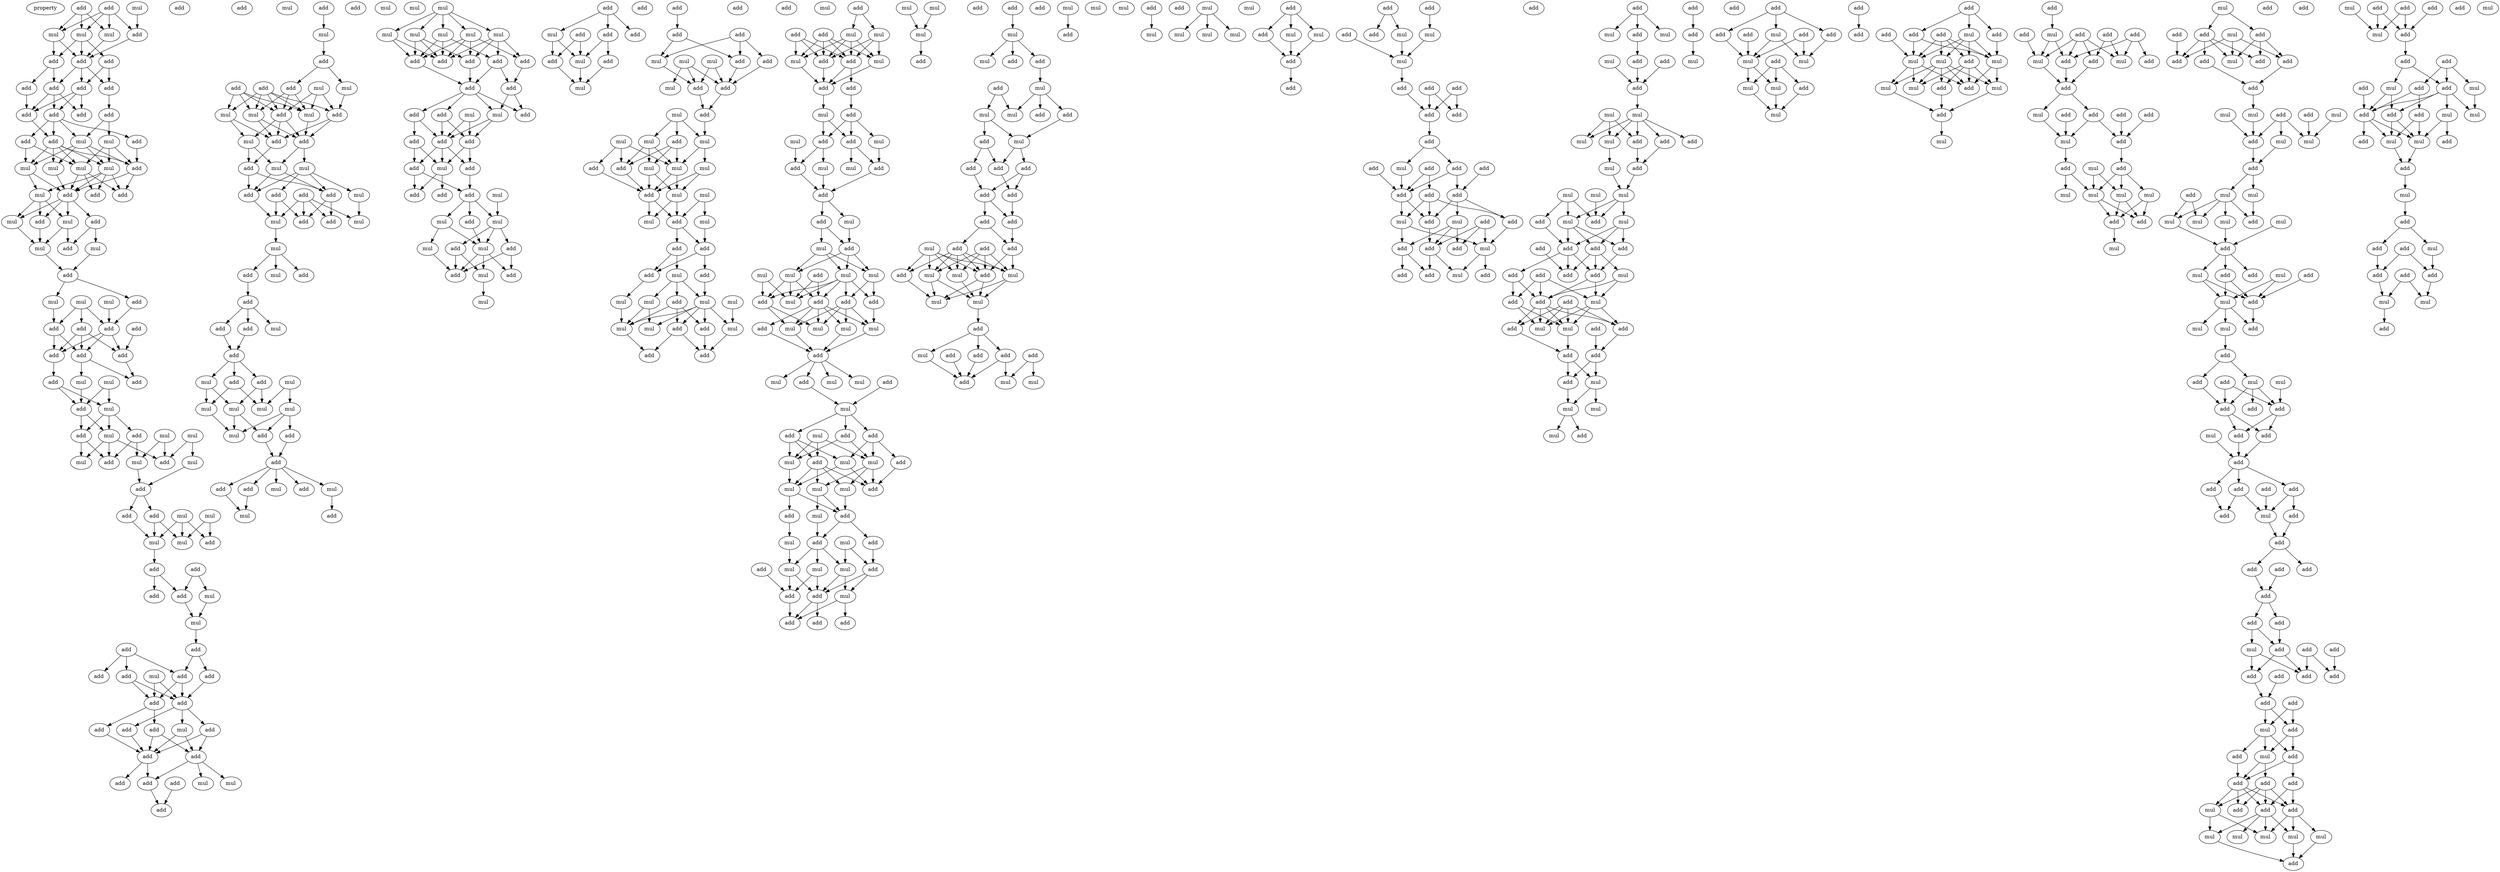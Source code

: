 digraph {
    node [fontcolor=black]
    property [mul=2,lf=1.2]
    0 [ label = add ];
    1 [ label = mul ];
    2 [ label = add ];
    3 [ label = mul ];
    4 [ label = add ];
    5 [ label = mul ];
    6 [ label = mul ];
    7 [ label = add ];
    8 [ label = add ];
    9 [ label = add ];
    10 [ label = add ];
    11 [ label = add ];
    12 [ label = add ];
    13 [ label = add ];
    14 [ label = add ];
    15 [ label = add ];
    16 [ label = add ];
    17 [ label = add ];
    18 [ label = add ];
    19 [ label = add ];
    20 [ label = add ];
    21 [ label = mul ];
    22 [ label = mul ];
    23 [ label = mul ];
    24 [ label = add ];
    25 [ label = mul ];
    26 [ label = mul ];
    27 [ label = mul ];
    28 [ label = mul ];
    29 [ label = add ];
    30 [ label = add ];
    31 [ label = add ];
    32 [ label = add ];
    33 [ label = mul ];
    34 [ label = add ];
    35 [ label = mul ];
    36 [ label = mul ];
    37 [ label = add ];
    38 [ label = mul ];
    39 [ label = add ];
    40 [ label = mul ];
    41 [ label = mul ];
    42 [ label = mul ];
    43 [ label = add ];
    44 [ label = add ];
    45 [ label = add ];
    46 [ label = add ];
    47 [ label = add ];
    48 [ label = add ];
    49 [ label = add ];
    50 [ label = add ];
    51 [ label = add ];
    52 [ label = add ];
    53 [ label = mul ];
    54 [ label = add ];
    55 [ label = mul ];
    56 [ label = mul ];
    57 [ label = add ];
    58 [ label = mul ];
    59 [ label = add ];
    60 [ label = mul ];
    61 [ label = add ];
    62 [ label = mul ];
    63 [ label = mul ];
    64 [ label = add ];
    65 [ label = add ];
    66 [ label = mul ];
    67 [ label = mul ];
    68 [ label = add ];
    69 [ label = add ];
    70 [ label = add ];
    71 [ label = mul ];
    72 [ label = mul ];
    73 [ label = add ];
    74 [ label = mul ];
    75 [ label = mul ];
    76 [ label = add ];
    77 [ label = add ];
    78 [ label = add ];
    79 [ label = add ];
    80 [ label = add ];
    81 [ label = mul ];
    82 [ label = mul ];
    83 [ label = mul ];
    84 [ label = add ];
    85 [ label = add ];
    86 [ label = add ];
    87 [ label = add ];
    88 [ label = add ];
    89 [ label = add ];
    90 [ label = mul ];
    91 [ label = add ];
    92 [ label = add ];
    93 [ label = add ];
    94 [ label = add ];
    95 [ label = add ];
    96 [ label = add ];
    97 [ label = mul ];
    98 [ label = add ];
    99 [ label = add ];
    100 [ label = mul ];
    101 [ label = add ];
    102 [ label = mul ];
    103 [ label = add ];
    104 [ label = add ];
    105 [ label = add ];
    106 [ label = add ];
    107 [ label = add ];
    108 [ label = mul ];
    109 [ label = add ];
    110 [ label = add ];
    111 [ label = mul ];
    112 [ label = mul ];
    113 [ label = add ];
    114 [ label = add ];
    115 [ label = mul ];
    116 [ label = mul ];
    117 [ label = add ];
    118 [ label = add ];
    119 [ label = mul ];
    120 [ label = mul ];
    121 [ label = add ];
    122 [ label = add ];
    123 [ label = mul ];
    124 [ label = mul ];
    125 [ label = add ];
    126 [ label = add ];
    127 [ label = add ];
    128 [ label = mul ];
    129 [ label = add ];
    130 [ label = add ];
    131 [ label = mul ];
    132 [ label = mul ];
    133 [ label = add ];
    134 [ label = add ];
    135 [ label = mul ];
    136 [ label = add ];
    137 [ label = mul ];
    138 [ label = add ];
    139 [ label = add ];
    140 [ label = mul ];
    141 [ label = add ];
    142 [ label = add ];
    143 [ label = mul ];
    144 [ label = add ];
    145 [ label = add ];
    146 [ label = mul ];
    147 [ label = mul ];
    148 [ label = add ];
    149 [ label = mul ];
    150 [ label = mul ];
    151 [ label = mul ];
    152 [ label = mul ];
    153 [ label = mul ];
    154 [ label = add ];
    155 [ label = mul ];
    156 [ label = add ];
    157 [ label = add ];
    158 [ label = add ];
    159 [ label = mul ];
    160 [ label = add ];
    161 [ label = add ];
    162 [ label = mul ];
    163 [ label = mul ];
    164 [ label = add ];
    165 [ label = mul ];
    166 [ label = mul ];
    167 [ label = mul ];
    168 [ label = mul ];
    169 [ label = mul ];
    170 [ label = mul ];
    171 [ label = add ];
    172 [ label = add ];
    173 [ label = add ];
    174 [ label = add ];
    175 [ label = add ];
    176 [ label = add ];
    177 [ label = add ];
    178 [ label = add ];
    179 [ label = mul ];
    180 [ label = add ];
    181 [ label = add ];
    182 [ label = mul ];
    183 [ label = add ];
    184 [ label = add ];
    185 [ label = add ];
    186 [ label = add ];
    187 [ label = mul ];
    188 [ label = add ];
    189 [ label = add ];
    190 [ label = add ];
    191 [ label = mul ];
    192 [ label = add ];
    193 [ label = add ];
    194 [ label = mul ];
    195 [ label = mul ];
    196 [ label = mul ];
    197 [ label = mul ];
    198 [ label = add ];
    199 [ label = add ];
    200 [ label = add ];
    201 [ label = mul ];
    202 [ label = add ];
    203 [ label = mul ];
    204 [ label = add ];
    205 [ label = add ];
    206 [ label = add ];
    207 [ label = add ];
    208 [ label = mul ];
    209 [ label = add ];
    210 [ label = mul ];
    211 [ label = add ];
    212 [ label = mul ];
    213 [ label = add ];
    214 [ label = add ];
    215 [ label = add ];
    216 [ label = add ];
    217 [ label = mul ];
    218 [ label = mul ];
    219 [ label = add ];
    220 [ label = mul ];
    221 [ label = add ];
    222 [ label = add ];
    223 [ label = add ];
    224 [ label = mul ];
    225 [ label = add ];
    226 [ label = mul ];
    227 [ label = add ];
    228 [ label = add ];
    229 [ label = mul ];
    230 [ label = add ];
    231 [ label = mul ];
    232 [ label = mul ];
    233 [ label = mul ];
    234 [ label = add ];
    235 [ label = mul ];
    236 [ label = mul ];
    237 [ label = add ];
    238 [ label = add ];
    239 [ label = mul ];
    240 [ label = mul ];
    241 [ label = mul ];
    242 [ label = mul ];
    243 [ label = add ];
    244 [ label = mul ];
    245 [ label = add ];
    246 [ label = add ];
    247 [ label = add ];
    248 [ label = add ];
    249 [ label = mul ];
    250 [ label = mul ];
    251 [ label = mul ];
    252 [ label = mul ];
    253 [ label = add ];
    254 [ label = mul ];
    255 [ label = mul ];
    256 [ label = mul ];
    257 [ label = mul ];
    258 [ label = add ];
    259 [ label = add ];
    260 [ label = add ];
    261 [ label = add ];
    262 [ label = add ];
    263 [ label = add ];
    264 [ label = mul ];
    265 [ label = add ];
    266 [ label = mul ];
    267 [ label = add ];
    268 [ label = mul ];
    269 [ label = add ];
    270 [ label = mul ];
    271 [ label = add ];
    272 [ label = add ];
    273 [ label = mul ];
    274 [ label = add ];
    275 [ label = mul ];
    276 [ label = add ];
    277 [ label = add ];
    278 [ label = mul ];
    279 [ label = mul ];
    280 [ label = add ];
    281 [ label = add ];
    282 [ label = mul ];
    283 [ label = add ];
    284 [ label = mul ];
    285 [ label = add ];
    286 [ label = mul ];
    287 [ label = add ];
    288 [ label = mul ];
    289 [ label = add ];
    290 [ label = mul ];
    291 [ label = mul ];
    292 [ label = mul ];
    293 [ label = add ];
    294 [ label = add ];
    295 [ label = add ];
    296 [ label = mul ];
    297 [ label = add ];
    298 [ label = mul ];
    299 [ label = add ];
    300 [ label = mul ];
    301 [ label = mul ];
    302 [ label = mul ];
    303 [ label = add ];
    304 [ label = add ];
    305 [ label = mul ];
    306 [ label = mul ];
    307 [ label = add ];
    308 [ label = mul ];
    309 [ label = mul ];
    310 [ label = add ];
    311 [ label = add ];
    312 [ label = add ];
    313 [ label = mul ];
    314 [ label = mul ];
    315 [ label = mul ];
    316 [ label = add ];
    317 [ label = mul ];
    318 [ label = add ];
    319 [ label = mul ];
    320 [ label = mul ];
    321 [ label = add ];
    322 [ label = mul ];
    323 [ label = add ];
    324 [ label = mul ];
    325 [ label = add ];
    326 [ label = add ];
    327 [ label = mul ];
    328 [ label = add ];
    329 [ label = mul ];
    330 [ label = mul ];
    331 [ label = mul ];
    332 [ label = mul ];
    333 [ label = add ];
    334 [ label = add ];
    335 [ label = add ];
    336 [ label = add ];
    337 [ label = mul ];
    338 [ label = add ];
    339 [ label = add ];
    340 [ label = mul ];
    341 [ label = mul ];
    342 [ label = add ];
    343 [ label = mul ];
    344 [ label = add ];
    345 [ label = add ];
    346 [ label = add ];
    347 [ label = mul ];
    348 [ label = mul ];
    349 [ label = add ];
    350 [ label = add ];
    351 [ label = mul ];
    352 [ label = add ];
    353 [ label = mul ];
    354 [ label = mul ];
    355 [ label = add ];
    356 [ label = add ];
    357 [ label = add ];
    358 [ label = mul ];
    359 [ label = add ];
    360 [ label = add ];
    361 [ label = add ];
    362 [ label = add ];
    363 [ label = add ];
    364 [ label = add ];
    365 [ label = add ];
    366 [ label = add ];
    367 [ label = add ];
    368 [ label = add ];
    369 [ label = add ];
    370 [ label = mul ];
    371 [ label = mul ];
    372 [ label = mul ];
    373 [ label = mul ];
    374 [ label = add ];
    375 [ label = add ];
    376 [ label = mul ];
    377 [ label = mul ];
    378 [ label = add ];
    379 [ label = add ];
    380 [ label = mul ];
    381 [ label = add ];
    382 [ label = add ];
    383 [ label = add ];
    384 [ label = add ];
    385 [ label = mul ];
    386 [ label = mul ];
    387 [ label = mul ];
    388 [ label = add ];
    389 [ label = mul ];
    390 [ label = mul ];
    391 [ label = add ];
    392 [ label = add ];
    393 [ label = mul ];
    394 [ label = mul ];
    395 [ label = mul ];
    396 [ label = mul ];
    397 [ label = mul ];
    398 [ label = mul ];
    399 [ label = add ];
    400 [ label = add ];
    401 [ label = mul ];
    402 [ label = mul ];
    403 [ label = add ];
    404 [ label = add ];
    405 [ label = add ];
    406 [ label = add ];
    407 [ label = add ];
    408 [ label = mul ];
    409 [ label = add ];
    410 [ label = mul ];
    411 [ label = mul ];
    412 [ label = add ];
    413 [ label = add ];
    414 [ label = add ];
    415 [ label = add ];
    416 [ label = add ];
    417 [ label = add ];
    418 [ label = add ];
    419 [ label = mul ];
    420 [ label = add ];
    421 [ label = add ];
    422 [ label = add ];
    423 [ label = add ];
    424 [ label = add ];
    425 [ label = add ];
    426 [ label = add ];
    427 [ label = mul ];
    428 [ label = add ];
    429 [ label = add ];
    430 [ label = mul ];
    431 [ label = add ];
    432 [ label = add ];
    433 [ label = add ];
    434 [ label = mul ];
    435 [ label = add ];
    436 [ label = mul ];
    437 [ label = add ];
    438 [ label = add ];
    439 [ label = add ];
    440 [ label = add ];
    441 [ label = mul ];
    442 [ label = add ];
    443 [ label = mul ];
    444 [ label = mul ];
    445 [ label = add ];
    446 [ label = add ];
    447 [ label = add ];
    448 [ label = mul ];
    449 [ label = mul ];
    450 [ label = mul ];
    451 [ label = add ];
    452 [ label = add ];
    453 [ label = mul ];
    454 [ label = add ];
    455 [ label = mul ];
    456 [ label = add ];
    457 [ label = mul ];
    458 [ label = mul ];
    459 [ label = mul ];
    460 [ label = add ];
    461 [ label = mul ];
    462 [ label = mul ];
    463 [ label = add ];
    464 [ label = add ];
    465 [ label = add ];
    466 [ label = add ];
    467 [ label = add ];
    468 [ label = add ];
    469 [ label = add ];
    470 [ label = add ];
    471 [ label = mul ];
    472 [ label = add ];
    473 [ label = add ];
    474 [ label = add ];
    475 [ label = mul ];
    476 [ label = add ];
    477 [ label = add ];
    478 [ label = mul ];
    479 [ label = add ];
    480 [ label = mul ];
    481 [ label = add ];
    482 [ label = add ];
    483 [ label = add ];
    484 [ label = mul ];
    485 [ label = add ];
    486 [ label = add ];
    487 [ label = mul ];
    488 [ label = mul ];
    489 [ label = mul ];
    490 [ label = add ];
    491 [ label = add ];
    492 [ label = mul ];
    493 [ label = add ];
    494 [ label = add ];
    495 [ label = mul ];
    496 [ label = add ];
    497 [ label = add ];
    498 [ label = add ];
    499 [ label = add ];
    500 [ label = mul ];
    501 [ label = add ];
    502 [ label = mul ];
    503 [ label = mul ];
    504 [ label = mul ];
    505 [ label = add ];
    506 [ label = mul ];
    507 [ label = add ];
    508 [ label = add ];
    509 [ label = add ];
    510 [ label = add ];
    511 [ label = add ];
    512 [ label = add ];
    513 [ label = add ];
    514 [ label = mul ];
    515 [ label = add ];
    516 [ label = mul ];
    517 [ label = mul ];
    518 [ label = mul ];
    519 [ label = add ];
    520 [ label = mul ];
    521 [ label = add ];
    522 [ label = mul ];
    523 [ label = mul ];
    524 [ label = add ];
    525 [ label = mul ];
    526 [ label = add ];
    527 [ label = add ];
    528 [ label = mul ];
    529 [ label = add ];
    530 [ label = add ];
    531 [ label = add ];
    532 [ label = add ];
    533 [ label = add ];
    534 [ label = mul ];
    535 [ label = mul ];
    536 [ label = add ];
    537 [ label = add ];
    538 [ label = add ];
    539 [ label = add ];
    540 [ label = mul ];
    541 [ label = add ];
    542 [ label = add ];
    543 [ label = add ];
    544 [ label = mul ];
    545 [ label = add ];
    546 [ label = mul ];
    547 [ label = add ];
    548 [ label = mul ];
    549 [ label = mul ];
    550 [ label = mul ];
    551 [ label = mul ];
    552 [ label = add ];
    553 [ label = add ];
    554 [ label = mul ];
    555 [ label = mul ];
    556 [ label = add ];
    557 [ label = add ];
    558 [ label = mul ];
    559 [ label = add ];
    560 [ label = add ];
    561 [ label = add ];
    562 [ label = mul ];
    563 [ label = add ];
    564 [ label = add ];
    565 [ label = add ];
    566 [ label = mul ];
    567 [ label = mul ];
    568 [ label = mul ];
    569 [ label = add ];
    570 [ label = add ];
    571 [ label = add ];
    572 [ label = mul ];
    573 [ label = mul ];
    574 [ label = add ];
    575 [ label = mul ];
    576 [ label = mul ];
    577 [ label = add ];
    578 [ label = add ];
    579 [ label = mul ];
    580 [ label = mul ];
    581 [ label = mul ];
    582 [ label = mul ];
    583 [ label = add ];
    584 [ label = mul ];
    585 [ label = add ];
    586 [ label = mul ];
    587 [ label = add ];
    588 [ label = add ];
    589 [ label = mul ];
    590 [ label = add ];
    591 [ label = mul ];
    592 [ label = mul ];
    593 [ label = add ];
    594 [ label = add ];
    595 [ label = mul ];
    596 [ label = mul ];
    597 [ label = add ];
    598 [ label = add ];
    599 [ label = add ];
    600 [ label = add ];
    601 [ label = add ];
    602 [ label = mul ];
    603 [ label = add ];
    604 [ label = add ];
    605 [ label = add ];
    606 [ label = add ];
    607 [ label = add ];
    608 [ label = add ];
    609 [ label = add ];
    610 [ label = add ];
    611 [ label = add ];
    612 [ label = mul ];
    613 [ label = add ];
    614 [ label = add ];
    615 [ label = add ];
    616 [ label = add ];
    617 [ label = add ];
    618 [ label = add ];
    619 [ label = add ];
    620 [ label = add ];
    621 [ label = add ];
    622 [ label = add ];
    623 [ label = mul ];
    624 [ label = add ];
    625 [ label = add ];
    626 [ label = add ];
    627 [ label = add ];
    628 [ label = add ];
    629 [ label = add ];
    630 [ label = add ];
    631 [ label = add ];
    632 [ label = mul ];
    633 [ label = add ];
    634 [ label = add ];
    635 [ label = add ];
    636 [ label = mul ];
    637 [ label = add ];
    638 [ label = add ];
    639 [ label = add ];
    640 [ label = add ];
    641 [ label = mul ];
    642 [ label = add ];
    643 [ label = add ];
    644 [ label = mul ];
    645 [ label = mul ];
    646 [ label = mul ];
    647 [ label = mul ];
    648 [ label = mul ];
    649 [ label = add ];
    650 [ label = mul ];
    651 [ label = add ];
    652 [ label = add ];
    653 [ label = add ];
    654 [ label = mul ];
    655 [ label = add ];
    656 [ label = add ];
    657 [ label = add ];
    658 [ label = add ];
    659 [ label = add ];
    660 [ label = add ];
    661 [ label = mul ];
    662 [ label = mul ];
    663 [ label = add ];
    664 [ label = add ];
    665 [ label = mul ];
    666 [ label = add ];
    667 [ label = mul ];
    668 [ label = add ];
    669 [ label = add ];
    670 [ label = mul ];
    671 [ label = mul ];
    672 [ label = add ];
    673 [ label = add ];
    674 [ label = mul ];
    675 [ label = mul ];
    676 [ label = add ];
    677 [ label = mul ];
    678 [ label = add ];
    679 [ label = add ];
    680 [ label = add ];
    681 [ label = add ];
    682 [ label = add ];
    683 [ label = mul ];
    684 [ label = mul ];
    685 [ label = add ];
    0 -> 3 [ name = 0 ];
    0 -> 4 [ name = 1 ];
    0 -> 5 [ name = 2 ];
    0 -> 6 [ name = 3 ];
    1 -> 4 [ name = 4 ];
    2 -> 3 [ name = 5 ];
    2 -> 5 [ name = 6 ];
    2 -> 6 [ name = 7 ];
    3 -> 7 [ name = 8 ];
    3 -> 8 [ name = 9 ];
    3 -> 9 [ name = 10 ];
    4 -> 9 [ name = 11 ];
    5 -> 8 [ name = 12 ];
    5 -> 9 [ name = 13 ];
    6 -> 9 [ name = 14 ];
    7 -> 10 [ name = 15 ];
    7 -> 12 [ name = 16 ];
    8 -> 11 [ name = 17 ];
    8 -> 13 [ name = 18 ];
    9 -> 10 [ name = 19 ];
    9 -> 12 [ name = 20 ];
    9 -> 13 [ name = 21 ];
    10 -> 15 [ name = 22 ];
    10 -> 16 [ name = 23 ];
    10 -> 17 [ name = 24 ];
    11 -> 17 [ name = 25 ];
    12 -> 14 [ name = 26 ];
    13 -> 15 [ name = 27 ];
    13 -> 16 [ name = 28 ];
    13 -> 17 [ name = 29 ];
    14 -> 21 [ name = 30 ];
    14 -> 22 [ name = 31 ];
    15 -> 18 [ name = 32 ];
    15 -> 19 [ name = 33 ];
    15 -> 20 [ name = 34 ];
    15 -> 21 [ name = 35 ];
    17 -> 20 [ name = 36 ];
    18 -> 23 [ name = 37 ];
    18 -> 26 [ name = 38 ];
    19 -> 24 [ name = 39 ];
    20 -> 23 [ name = 40 ];
    20 -> 24 [ name = 41 ];
    20 -> 25 [ name = 42 ];
    20 -> 26 [ name = 43 ];
    20 -> 27 [ name = 44 ];
    21 -> 23 [ name = 45 ];
    21 -> 24 [ name = 46 ];
    21 -> 25 [ name = 47 ];
    21 -> 27 [ name = 48 ];
    22 -> 24 [ name = 49 ];
    22 -> 25 [ name = 50 ];
    22 -> 26 [ name = 51 ];
    23 -> 28 [ name = 52 ];
    23 -> 30 [ name = 53 ];
    24 -> 30 [ name = 54 ];
    24 -> 31 [ name = 55 ];
    25 -> 28 [ name = 56 ];
    25 -> 29 [ name = 57 ];
    25 -> 30 [ name = 58 ];
    25 -> 31 [ name = 59 ];
    26 -> 29 [ name = 60 ];
    26 -> 30 [ name = 61 ];
    26 -> 31 [ name = 62 ];
    27 -> 30 [ name = 63 ];
    28 -> 33 [ name = 64 ];
    28 -> 34 [ name = 65 ];
    28 -> 35 [ name = 66 ];
    30 -> 32 [ name = 67 ];
    30 -> 33 [ name = 68 ];
    30 -> 34 [ name = 69 ];
    30 -> 35 [ name = 70 ];
    32 -> 37 [ name = 71 ];
    32 -> 38 [ name = 72 ];
    33 -> 36 [ name = 73 ];
    33 -> 37 [ name = 74 ];
    34 -> 36 [ name = 75 ];
    35 -> 36 [ name = 76 ];
    36 -> 39 [ name = 77 ];
    38 -> 39 [ name = 78 ];
    39 -> 41 [ name = 79 ];
    39 -> 43 [ name = 80 ];
    40 -> 45 [ name = 81 ];
    41 -> 47 [ name = 82 ];
    42 -> 45 [ name = 83 ];
    42 -> 46 [ name = 84 ];
    42 -> 47 [ name = 85 ];
    43 -> 45 [ name = 86 ];
    44 -> 49 [ name = 87 ];
    45 -> 48 [ name = 88 ];
    45 -> 49 [ name = 89 ];
    45 -> 50 [ name = 90 ];
    46 -> 48 [ name = 91 ];
    46 -> 49 [ name = 92 ];
    46 -> 50 [ name = 93 ];
    47 -> 48 [ name = 94 ];
    47 -> 50 [ name = 95 ];
    48 -> 52 [ name = 96 ];
    48 -> 55 [ name = 97 ];
    49 -> 52 [ name = 98 ];
    50 -> 51 [ name = 99 ];
    51 -> 56 [ name = 100 ];
    51 -> 57 [ name = 101 ];
    53 -> 56 [ name = 102 ];
    53 -> 57 [ name = 103 ];
    55 -> 57 [ name = 104 ];
    56 -> 59 [ name = 105 ];
    56 -> 61 [ name = 106 ];
    56 -> 62 [ name = 107 ];
    57 -> 59 [ name = 108 ];
    57 -> 62 [ name = 109 ];
    58 -> 64 [ name = 110 ];
    58 -> 67 [ name = 111 ];
    59 -> 65 [ name = 112 ];
    59 -> 66 [ name = 113 ];
    60 -> 63 [ name = 114 ];
    60 -> 64 [ name = 115 ];
    61 -> 63 [ name = 116 ];
    61 -> 65 [ name = 117 ];
    62 -> 64 [ name = 118 ];
    62 -> 65 [ name = 119 ];
    62 -> 66 [ name = 120 ];
    63 -> 68 [ name = 121 ];
    67 -> 68 [ name = 122 ];
    68 -> 69 [ name = 123 ];
    68 -> 73 [ name = 124 ];
    69 -> 75 [ name = 125 ];
    71 -> 74 [ name = 126 ];
    71 -> 76 [ name = 127 ];
    72 -> 74 [ name = 128 ];
    72 -> 75 [ name = 129 ];
    72 -> 76 [ name = 130 ];
    73 -> 74 [ name = 131 ];
    73 -> 75 [ name = 132 ];
    75 -> 78 [ name = 133 ];
    77 -> 79 [ name = 134 ];
    77 -> 81 [ name = 135 ];
    78 -> 79 [ name = 136 ];
    78 -> 80 [ name = 137 ];
    79 -> 83 [ name = 138 ];
    81 -> 83 [ name = 139 ];
    83 -> 85 [ name = 140 ];
    84 -> 87 [ name = 141 ];
    84 -> 88 [ name = 142 ];
    84 -> 89 [ name = 143 ];
    85 -> 86 [ name = 144 ];
    85 -> 88 [ name = 145 ];
    86 -> 91 [ name = 146 ];
    88 -> 91 [ name = 147 ];
    88 -> 92 [ name = 148 ];
    89 -> 91 [ name = 149 ];
    89 -> 92 [ name = 150 ];
    90 -> 91 [ name = 151 ];
    90 -> 92 [ name = 152 ];
    91 -> 93 [ name = 153 ];
    91 -> 94 [ name = 154 ];
    91 -> 97 [ name = 155 ];
    92 -> 95 [ name = 156 ];
    92 -> 96 [ name = 157 ];
    93 -> 99 [ name = 158 ];
    94 -> 98 [ name = 159 ];
    94 -> 99 [ name = 160 ];
    95 -> 98 [ name = 161 ];
    95 -> 99 [ name = 162 ];
    96 -> 99 [ name = 163 ];
    97 -> 98 [ name = 164 ];
    97 -> 99 [ name = 165 ];
    98 -> 100 [ name = 166 ];
    98 -> 101 [ name = 167 ];
    98 -> 102 [ name = 168 ];
    99 -> 101 [ name = 169 ];
    99 -> 103 [ name = 170 ];
    101 -> 105 [ name = 171 ];
    104 -> 105 [ name = 172 ];
    106 -> 108 [ name = 173 ];
    108 -> 109 [ name = 174 ];
    109 -> 112 [ name = 175 ];
    109 -> 114 [ name = 176 ];
    110 -> 115 [ name = 177 ];
    110 -> 116 [ name = 178 ];
    110 -> 117 [ name = 179 ];
    110 -> 118 [ name = 180 ];
    110 -> 119 [ name = 181 ];
    111 -> 116 [ name = 182 ];
    111 -> 117 [ name = 183 ];
    111 -> 118 [ name = 184 ];
    112 -> 117 [ name = 185 ];
    113 -> 115 [ name = 186 ];
    113 -> 116 [ name = 187 ];
    113 -> 118 [ name = 188 ];
    113 -> 119 [ name = 189 ];
    114 -> 116 [ name = 190 ];
    114 -> 118 [ name = 191 ];
    114 -> 119 [ name = 192 ];
    115 -> 120 [ name = 193 ];
    115 -> 122 [ name = 194 ];
    116 -> 121 [ name = 195 ];
    117 -> 121 [ name = 196 ];
    117 -> 122 [ name = 197 ];
    118 -> 120 [ name = 198 ];
    118 -> 121 [ name = 199 ];
    118 -> 122 [ name = 200 ];
    119 -> 121 [ name = 201 ];
    119 -> 122 [ name = 202 ];
    120 -> 124 [ name = 203 ];
    120 -> 125 [ name = 204 ];
    121 -> 123 [ name = 205 ];
    121 -> 124 [ name = 206 ];
    122 -> 125 [ name = 207 ];
    123 -> 127 [ name = 208 ];
    123 -> 128 [ name = 209 ];
    123 -> 129 [ name = 210 ];
    123 -> 130 [ name = 211 ];
    124 -> 127 [ name = 212 ];
    124 -> 129 [ name = 213 ];
    125 -> 127 [ name = 214 ];
    125 -> 129 [ name = 215 ];
    126 -> 131 [ name = 216 ];
    126 -> 132 [ name = 217 ];
    126 -> 133 [ name = 218 ];
    126 -> 134 [ name = 219 ];
    127 -> 131 [ name = 220 ];
    128 -> 132 [ name = 221 ];
    129 -> 133 [ name = 222 ];
    129 -> 134 [ name = 223 ];
    130 -> 131 [ name = 224 ];
    130 -> 134 [ name = 225 ];
    131 -> 135 [ name = 226 ];
    135 -> 136 [ name = 227 ];
    135 -> 137 [ name = 228 ];
    135 -> 138 [ name = 229 ];
    136 -> 139 [ name = 230 ];
    139 -> 141 [ name = 231 ];
    139 -> 142 [ name = 232 ];
    139 -> 143 [ name = 233 ];
    141 -> 144 [ name = 234 ];
    142 -> 144 [ name = 235 ];
    144 -> 145 [ name = 236 ];
    144 -> 148 [ name = 237 ];
    144 -> 149 [ name = 238 ];
    145 -> 150 [ name = 239 ];
    145 -> 151 [ name = 240 ];
    147 -> 150 [ name = 241 ];
    147 -> 152 [ name = 242 ];
    148 -> 150 [ name = 243 ];
    148 -> 153 [ name = 244 ];
    149 -> 151 [ name = 245 ];
    149 -> 153 [ name = 246 ];
    151 -> 155 [ name = 247 ];
    152 -> 154 [ name = 248 ];
    152 -> 155 [ name = 249 ];
    152 -> 156 [ name = 250 ];
    153 -> 154 [ name = 251 ];
    153 -> 155 [ name = 252 ];
    154 -> 157 [ name = 253 ];
    156 -> 157 [ name = 254 ];
    157 -> 158 [ name = 255 ];
    157 -> 159 [ name = 256 ];
    157 -> 160 [ name = 257 ];
    157 -> 161 [ name = 258 ];
    157 -> 162 [ name = 259 ];
    158 -> 163 [ name = 260 ];
    160 -> 163 [ name = 261 ];
    162 -> 164 [ name = 262 ];
    165 -> 166 [ name = 263 ];
    165 -> 167 [ name = 264 ];
    165 -> 168 [ name = 265 ];
    165 -> 169 [ name = 266 ];
    165 -> 170 [ name = 267 ];
    166 -> 171 [ name = 268 ];
    166 -> 172 [ name = 269 ];
    166 -> 174 [ name = 270 ];
    166 -> 175 [ name = 271 ];
    167 -> 171 [ name = 272 ];
    167 -> 172 [ name = 273 ];
    167 -> 175 [ name = 274 ];
    168 -> 171 [ name = 275 ];
    168 -> 175 [ name = 276 ];
    169 -> 171 [ name = 277 ];
    169 -> 173 [ name = 278 ];
    169 -> 175 [ name = 279 ];
    170 -> 171 [ name = 280 ];
    170 -> 172 [ name = 281 ];
    170 -> 173 [ name = 282 ];
    170 -> 174 [ name = 283 ];
    172 -> 177 [ name = 284 ];
    173 -> 176 [ name = 285 ];
    173 -> 177 [ name = 286 ];
    174 -> 176 [ name = 287 ];
    175 -> 177 [ name = 288 ];
    176 -> 180 [ name = 289 ];
    176 -> 182 [ name = 290 ];
    177 -> 178 [ name = 291 ];
    177 -> 180 [ name = 292 ];
    177 -> 181 [ name = 293 ];
    177 -> 182 [ name = 294 ];
    178 -> 183 [ name = 295 ];
    178 -> 184 [ name = 296 ];
    179 -> 184 [ name = 297 ];
    179 -> 185 [ name = 298 ];
    181 -> 184 [ name = 299 ];
    181 -> 185 [ name = 300 ];
    182 -> 184 [ name = 301 ];
    182 -> 185 [ name = 302 ];
    183 -> 186 [ name = 303 ];
    183 -> 187 [ name = 304 ];
    184 -> 186 [ name = 305 ];
    184 -> 187 [ name = 306 ];
    184 -> 188 [ name = 307 ];
    185 -> 187 [ name = 308 ];
    185 -> 188 [ name = 309 ];
    186 -> 189 [ name = 310 ];
    186 -> 190 [ name = 311 ];
    187 -> 190 [ name = 312 ];
    187 -> 192 [ name = 313 ];
    188 -> 189 [ name = 314 ];
    189 -> 193 [ name = 315 ];
    189 -> 194 [ name = 316 ];
    189 -> 195 [ name = 317 ];
    191 -> 194 [ name = 318 ];
    193 -> 196 [ name = 319 ];
    194 -> 196 [ name = 320 ];
    194 -> 198 [ name = 321 ];
    194 -> 199 [ name = 322 ];
    195 -> 196 [ name = 323 ];
    195 -> 197 [ name = 324 ];
    196 -> 200 [ name = 325 ];
    196 -> 201 [ name = 326 ];
    196 -> 202 [ name = 327 ];
    197 -> 200 [ name = 328 ];
    198 -> 200 [ name = 329 ];
    198 -> 202 [ name = 330 ];
    199 -> 200 [ name = 331 ];
    199 -> 201 [ name = 332 ];
    201 -> 203 [ name = 333 ];
    204 -> 205 [ name = 334 ];
    204 -> 207 [ name = 335 ];
    204 -> 208 [ name = 336 ];
    205 -> 209 [ name = 337 ];
    205 -> 210 [ name = 338 ];
    206 -> 210 [ name = 339 ];
    206 -> 211 [ name = 340 ];
    208 -> 210 [ name = 341 ];
    208 -> 211 [ name = 342 ];
    209 -> 212 [ name = 343 ];
    210 -> 212 [ name = 344 ];
    211 -> 212 [ name = 345 ];
    214 -> 216 [ name = 346 ];
    215 -> 217 [ name = 347 ];
    215 -> 219 [ name = 348 ];
    215 -> 221 [ name = 349 ];
    216 -> 217 [ name = 350 ];
    216 -> 219 [ name = 351 ];
    217 -> 223 [ name = 352 ];
    218 -> 223 [ name = 353 ];
    218 -> 224 [ name = 354 ];
    218 -> 225 [ name = 355 ];
    219 -> 225 [ name = 356 ];
    220 -> 223 [ name = 357 ];
    220 -> 225 [ name = 358 ];
    221 -> 225 [ name = 359 ];
    223 -> 227 [ name = 360 ];
    225 -> 227 [ name = 361 ];
    226 -> 230 [ name = 362 ];
    226 -> 231 [ name = 363 ];
    226 -> 232 [ name = 364 ];
    227 -> 232 [ name = 365 ];
    229 -> 234 [ name = 366 ];
    229 -> 235 [ name = 367 ];
    229 -> 237 [ name = 368 ];
    230 -> 233 [ name = 369 ];
    230 -> 235 [ name = 370 ];
    230 -> 237 [ name = 371 ];
    231 -> 233 [ name = 372 ];
    231 -> 235 [ name = 373 ];
    231 -> 237 [ name = 374 ];
    232 -> 235 [ name = 375 ];
    232 -> 236 [ name = 376 ];
    233 -> 238 [ name = 377 ];
    233 -> 240 [ name = 378 ];
    234 -> 238 [ name = 379 ];
    235 -> 238 [ name = 380 ];
    235 -> 240 [ name = 381 ];
    236 -> 238 [ name = 382 ];
    236 -> 240 [ name = 383 ];
    237 -> 238 [ name = 384 ];
    238 -> 243 [ name = 385 ];
    238 -> 244 [ name = 386 ];
    239 -> 242 [ name = 387 ];
    239 -> 243 [ name = 388 ];
    240 -> 243 [ name = 389 ];
    240 -> 244 [ name = 390 ];
    242 -> 246 [ name = 391 ];
    243 -> 245 [ name = 392 ];
    243 -> 246 [ name = 393 ];
    245 -> 247 [ name = 394 ];
    245 -> 249 [ name = 395 ];
    246 -> 247 [ name = 396 ];
    246 -> 248 [ name = 397 ];
    247 -> 251 [ name = 398 ];
    248 -> 252 [ name = 399 ];
    249 -> 252 [ name = 400 ];
    249 -> 253 [ name = 401 ];
    249 -> 254 [ name = 402 ];
    250 -> 257 [ name = 403 ];
    251 -> 256 [ name = 404 ];
    252 -> 255 [ name = 405 ];
    252 -> 256 [ name = 406 ];
    252 -> 257 [ name = 407 ];
    252 -> 258 [ name = 408 ];
    252 -> 259 [ name = 409 ];
    253 -> 256 [ name = 410 ];
    253 -> 258 [ name = 411 ];
    253 -> 259 [ name = 412 ];
    254 -> 255 [ name = 413 ];
    254 -> 256 [ name = 414 ];
    256 -> 261 [ name = 415 ];
    257 -> 260 [ name = 416 ];
    258 -> 260 [ name = 417 ];
    259 -> 260 [ name = 418 ];
    259 -> 261 [ name = 419 ];
    262 -> 264 [ name = 420 ];
    262 -> 266 [ name = 421 ];
    263 -> 267 [ name = 422 ];
    263 -> 268 [ name = 423 ];
    263 -> 269 [ name = 424 ];
    264 -> 267 [ name = 425 ];
    264 -> 268 [ name = 426 ];
    264 -> 269 [ name = 427 ];
    264 -> 270 [ name = 428 ];
    265 -> 267 [ name = 429 ];
    265 -> 268 [ name = 430 ];
    265 -> 269 [ name = 431 ];
    265 -> 270 [ name = 432 ];
    266 -> 267 [ name = 433 ];
    266 -> 269 [ name = 434 ];
    266 -> 270 [ name = 435 ];
    267 -> 271 [ name = 436 ];
    268 -> 271 [ name = 437 ];
    269 -> 271 [ name = 438 ];
    269 -> 272 [ name = 439 ];
    270 -> 271 [ name = 440 ];
    271 -> 273 [ name = 441 ];
    272 -> 274 [ name = 442 ];
    273 -> 276 [ name = 443 ];
    273 -> 277 [ name = 444 ];
    274 -> 275 [ name = 445 ];
    274 -> 276 [ name = 446 ];
    274 -> 277 [ name = 447 ];
    275 -> 281 [ name = 448 ];
    276 -> 281 [ name = 449 ];
    276 -> 282 [ name = 450 ];
    277 -> 279 [ name = 451 ];
    277 -> 280 [ name = 452 ];
    278 -> 280 [ name = 453 ];
    279 -> 283 [ name = 454 ];
    280 -> 283 [ name = 455 ];
    281 -> 283 [ name = 456 ];
    283 -> 284 [ name = 457 ];
    283 -> 285 [ name = 458 ];
    284 -> 287 [ name = 459 ];
    285 -> 286 [ name = 460 ];
    285 -> 287 [ name = 461 ];
    286 -> 288 [ name = 462 ];
    286 -> 290 [ name = 463 ];
    286 -> 291 [ name = 464 ];
    287 -> 288 [ name = 465 ];
    287 -> 290 [ name = 466 ];
    287 -> 291 [ name = 467 ];
    288 -> 293 [ name = 468 ];
    288 -> 294 [ name = 469 ];
    288 -> 296 [ name = 470 ];
    289 -> 293 [ name = 471 ];
    289 -> 296 [ name = 472 ];
    290 -> 295 [ name = 473 ];
    290 -> 297 [ name = 474 ];
    291 -> 293 [ name = 475 ];
    291 -> 294 [ name = 476 ];
    291 -> 295 [ name = 477 ];
    291 -> 296 [ name = 478 ];
    291 -> 297 [ name = 479 ];
    292 -> 294 [ name = 480 ];
    292 -> 296 [ name = 481 ];
    293 -> 298 [ name = 482 ];
    293 -> 299 [ name = 483 ];
    293 -> 300 [ name = 484 ];
    293 -> 301 [ name = 485 ];
    293 -> 302 [ name = 486 ];
    294 -> 298 [ name = 487 ];
    294 -> 300 [ name = 488 ];
    295 -> 301 [ name = 489 ];
    297 -> 298 [ name = 490 ];
    297 -> 300 [ name = 491 ];
    297 -> 301 [ name = 492 ];
    297 -> 302 [ name = 493 ];
    299 -> 303 [ name = 494 ];
    300 -> 303 [ name = 495 ];
    301 -> 303 [ name = 496 ];
    302 -> 303 [ name = 497 ];
    303 -> 304 [ name = 498 ];
    303 -> 305 [ name = 499 ];
    303 -> 306 [ name = 500 ];
    303 -> 308 [ name = 501 ];
    304 -> 309 [ name = 502 ];
    307 -> 309 [ name = 503 ];
    309 -> 310 [ name = 504 ];
    309 -> 311 [ name = 505 ];
    309 -> 312 [ name = 506 ];
    310 -> 315 [ name = 507 ];
    310 -> 317 [ name = 508 ];
    311 -> 314 [ name = 509 ];
    311 -> 317 [ name = 510 ];
    311 -> 318 [ name = 511 ];
    312 -> 314 [ name = 512 ];
    312 -> 315 [ name = 513 ];
    312 -> 316 [ name = 514 ];
    313 -> 315 [ name = 515 ];
    313 -> 317 [ name = 516 ];
    313 -> 318 [ name = 517 ];
    314 -> 320 [ name = 518 ];
    314 -> 321 [ name = 519 ];
    315 -> 319 [ name = 520 ];
    315 -> 321 [ name = 521 ];
    315 -> 322 [ name = 522 ];
    316 -> 321 [ name = 523 ];
    317 -> 320 [ name = 524 ];
    318 -> 319 [ name = 525 ];
    318 -> 320 [ name = 526 ];
    318 -> 321 [ name = 527 ];
    318 -> 322 [ name = 528 ];
    319 -> 323 [ name = 529 ];
    320 -> 323 [ name = 530 ];
    320 -> 325 [ name = 531 ];
    322 -> 323 [ name = 532 ];
    322 -> 324 [ name = 533 ];
    323 -> 326 [ name = 534 ];
    323 -> 328 [ name = 535 ];
    324 -> 328 [ name = 536 ];
    325 -> 327 [ name = 537 ];
    326 -> 334 [ name = 538 ];
    327 -> 332 [ name = 539 ];
    328 -> 330 [ name = 540 ];
    328 -> 331 [ name = 541 ];
    328 -> 332 [ name = 542 ];
    329 -> 330 [ name = 543 ];
    329 -> 334 [ name = 544 ];
    330 -> 336 [ name = 545 ];
    330 -> 337 [ name = 546 ];
    331 -> 335 [ name = 547 ];
    331 -> 336 [ name = 548 ];
    332 -> 335 [ name = 549 ];
    332 -> 336 [ name = 550 ];
    333 -> 335 [ name = 551 ];
    334 -> 336 [ name = 552 ];
    334 -> 337 [ name = 553 ];
    335 -> 338 [ name = 554 ];
    336 -> 338 [ name = 555 ];
    336 -> 342 [ name = 556 ];
    337 -> 338 [ name = 557 ];
    337 -> 339 [ name = 558 ];
    340 -> 343 [ name = 559 ];
    341 -> 343 [ name = 560 ];
    343 -> 345 [ name = 561 ];
    346 -> 347 [ name = 562 ];
    347 -> 348 [ name = 563 ];
    347 -> 349 [ name = 564 ];
    347 -> 350 [ name = 565 ];
    350 -> 351 [ name = 566 ];
    351 -> 354 [ name = 567 ];
    351 -> 355 [ name = 568 ];
    351 -> 356 [ name = 569 ];
    352 -> 353 [ name = 570 ];
    352 -> 354 [ name = 571 ];
    353 -> 357 [ name = 572 ];
    353 -> 358 [ name = 573 ];
    355 -> 358 [ name = 574 ];
    357 -> 359 [ name = 575 ];
    357 -> 362 [ name = 576 ];
    358 -> 359 [ name = 577 ];
    358 -> 361 [ name = 578 ];
    359 -> 363 [ name = 579 ];
    361 -> 363 [ name = 580 ];
    361 -> 364 [ name = 581 ];
    362 -> 364 [ name = 582 ];
    363 -> 366 [ name = 583 ];
    364 -> 365 [ name = 584 ];
    364 -> 366 [ name = 585 ];
    365 -> 367 [ name = 586 ];
    365 -> 368 [ name = 587 ];
    366 -> 368 [ name = 588 ];
    367 -> 371 [ name = 589 ];
    367 -> 372 [ name = 590 ];
    367 -> 373 [ name = 591 ];
    367 -> 374 [ name = 592 ];
    367 -> 375 [ name = 593 ];
    368 -> 372 [ name = 594 ];
    368 -> 375 [ name = 595 ];
    369 -> 371 [ name = 596 ];
    369 -> 372 [ name = 597 ];
    369 -> 373 [ name = 598 ];
    369 -> 375 [ name = 599 ];
    370 -> 371 [ name = 600 ];
    370 -> 372 [ name = 601 ];
    370 -> 373 [ name = 602 ];
    370 -> 374 [ name = 603 ];
    370 -> 375 [ name = 604 ];
    371 -> 376 [ name = 605 ];
    371 -> 377 [ name = 606 ];
    372 -> 376 [ name = 607 ];
    372 -> 377 [ name = 608 ];
    373 -> 377 [ name = 609 ];
    374 -> 376 [ name = 610 ];
    375 -> 376 [ name = 611 ];
    375 -> 377 [ name = 612 ];
    377 -> 378 [ name = 613 ];
    378 -> 379 [ name = 614 ];
    378 -> 380 [ name = 615 ];
    378 -> 382 [ name = 616 ];
    379 -> 384 [ name = 617 ];
    379 -> 386 [ name = 618 ];
    380 -> 384 [ name = 619 ];
    381 -> 385 [ name = 620 ];
    381 -> 386 [ name = 621 ];
    382 -> 384 [ name = 622 ];
    383 -> 384 [ name = 623 ];
    387 -> 388 [ name = 624 ];
    391 -> 393 [ name = 625 ];
    394 -> 396 [ name = 626 ];
    394 -> 397 [ name = 627 ];
    394 -> 398 [ name = 628 ];
    399 -> 400 [ name = 629 ];
    399 -> 401 [ name = 630 ];
    399 -> 402 [ name = 631 ];
    400 -> 403 [ name = 632 ];
    401 -> 403 [ name = 633 ];
    402 -> 403 [ name = 634 ];
    403 -> 404 [ name = 635 ];
    405 -> 408 [ name = 636 ];
    406 -> 409 [ name = 637 ];
    406 -> 410 [ name = 638 ];
    407 -> 411 [ name = 639 ];
    408 -> 411 [ name = 640 ];
    410 -> 411 [ name = 641 ];
    411 -> 413 [ name = 642 ];
    413 -> 416 [ name = 643 ];
    414 -> 416 [ name = 644 ];
    414 -> 417 [ name = 645 ];
    415 -> 416 [ name = 646 ];
    415 -> 417 [ name = 647 ];
    416 -> 418 [ name = 648 ];
    418 -> 419 [ name = 649 ];
    418 -> 422 [ name = 650 ];
    419 -> 425 [ name = 651 ];
    420 -> 426 [ name = 652 ];
    421 -> 424 [ name = 653 ];
    421 -> 425 [ name = 654 ];
    422 -> 425 [ name = 655 ];
    422 -> 426 [ name = 656 ];
    423 -> 425 [ name = 657 ];
    424 -> 429 [ name = 658 ];
    424 -> 430 [ name = 659 ];
    424 -> 431 [ name = 660 ];
    425 -> 429 [ name = 661 ];
    425 -> 430 [ name = 662 ];
    426 -> 427 [ name = 663 ];
    426 -> 429 [ name = 664 ];
    426 -> 431 [ name = 665 ];
    427 -> 432 [ name = 666 ];
    427 -> 433 [ name = 667 ];
    427 -> 435 [ name = 668 ];
    428 -> 433 [ name = 669 ];
    428 -> 434 [ name = 670 ];
    428 -> 435 [ name = 671 ];
    429 -> 435 [ name = 672 ];
    430 -> 432 [ name = 673 ];
    430 -> 434 [ name = 674 ];
    431 -> 434 [ name = 675 ];
    432 -> 437 [ name = 676 ];
    432 -> 438 [ name = 677 ];
    434 -> 436 [ name = 678 ];
    434 -> 439 [ name = 679 ];
    435 -> 436 [ name = 680 ];
    435 -> 437 [ name = 681 ];
    440 -> 441 [ name = 682 ];
    440 -> 442 [ name = 683 ];
    440 -> 443 [ name = 684 ];
    442 -> 445 [ name = 685 ];
    444 -> 447 [ name = 686 ];
    445 -> 447 [ name = 687 ];
    446 -> 447 [ name = 688 ];
    447 -> 449 [ name = 689 ];
    448 -> 450 [ name = 690 ];
    448 -> 452 [ name = 691 ];
    448 -> 453 [ name = 692 ];
    449 -> 450 [ name = 693 ];
    449 -> 451 [ name = 694 ];
    449 -> 452 [ name = 695 ];
    449 -> 453 [ name = 696 ];
    449 -> 454 [ name = 697 ];
    450 -> 455 [ name = 698 ];
    452 -> 456 [ name = 699 ];
    454 -> 456 [ name = 700 ];
    455 -> 459 [ name = 701 ];
    456 -> 459 [ name = 702 ];
    457 -> 460 [ name = 703 ];
    458 -> 460 [ name = 704 ];
    458 -> 462 [ name = 705 ];
    458 -> 463 [ name = 706 ];
    459 -> 460 [ name = 707 ];
    459 -> 461 [ name = 708 ];
    459 -> 462 [ name = 709 ];
    461 -> 464 [ name = 710 ];
    461 -> 465 [ name = 711 ];
    461 -> 466 [ name = 712 ];
    462 -> 464 [ name = 713 ];
    462 -> 465 [ name = 714 ];
    462 -> 466 [ name = 715 ];
    463 -> 465 [ name = 716 ];
    464 -> 468 [ name = 717 ];
    465 -> 468 [ name = 718 ];
    465 -> 469 [ name = 719 ];
    465 -> 470 [ name = 720 ];
    466 -> 468 [ name = 721 ];
    466 -> 470 [ name = 722 ];
    466 -> 471 [ name = 723 ];
    467 -> 470 [ name = 724 ];
    468 -> 473 [ name = 725 ];
    468 -> 475 [ name = 726 ];
    469 -> 473 [ name = 727 ];
    469 -> 476 [ name = 728 ];
    471 -> 473 [ name = 729 ];
    471 -> 475 [ name = 730 ];
    472 -> 473 [ name = 731 ];
    472 -> 475 [ name = 732 ];
    472 -> 476 [ name = 733 ];
    473 -> 477 [ name = 734 ];
    473 -> 478 [ name = 735 ];
    473 -> 480 [ name = 736 ];
    473 -> 481 [ name = 737 ];
    474 -> 477 [ name = 738 ];
    474 -> 478 [ name = 739 ];
    474 -> 480 [ name = 740 ];
    474 -> 481 [ name = 741 ];
    475 -> 478 [ name = 742 ];
    475 -> 480 [ name = 743 ];
    475 -> 481 [ name = 744 ];
    476 -> 478 [ name = 745 ];
    476 -> 480 [ name = 746 ];
    477 -> 482 [ name = 747 ];
    478 -> 482 [ name = 748 ];
    479 -> 483 [ name = 749 ];
    481 -> 483 [ name = 750 ];
    482 -> 484 [ name = 751 ];
    482 -> 485 [ name = 752 ];
    483 -> 484 [ name = 753 ];
    483 -> 485 [ name = 754 ];
    484 -> 487 [ name = 755 ];
    484 -> 488 [ name = 756 ];
    485 -> 487 [ name = 757 ];
    486 -> 491 [ name = 758 ];
    487 -> 489 [ name = 759 ];
    487 -> 490 [ name = 760 ];
    491 -> 492 [ name = 761 ];
    494 -> 495 [ name = 762 ];
    494 -> 498 [ name = 763 ];
    494 -> 499 [ name = 764 ];
    495 -> 500 [ name = 765 ];
    495 -> 502 [ name = 766 ];
    496 -> 500 [ name = 767 ];
    496 -> 502 [ name = 768 ];
    497 -> 500 [ name = 769 ];
    498 -> 502 [ name = 770 ];
    499 -> 500 [ name = 771 ];
    500 -> 503 [ name = 772 ];
    500 -> 504 [ name = 773 ];
    501 -> 503 [ name = 774 ];
    501 -> 504 [ name = 775 ];
    501 -> 505 [ name = 776 ];
    503 -> 506 [ name = 777 ];
    504 -> 506 [ name = 778 ];
    505 -> 506 [ name = 779 ];
    507 -> 508 [ name = 780 ];
    509 -> 510 [ name = 781 ];
    509 -> 511 [ name = 782 ];
    509 -> 514 [ name = 783 ];
    510 -> 517 [ name = 784 ];
    511 -> 516 [ name = 785 ];
    511 -> 517 [ name = 786 ];
    512 -> 516 [ name = 787 ];
    513 -> 515 [ name = 788 ];
    513 -> 516 [ name = 789 ];
    513 -> 517 [ name = 790 ];
    513 -> 518 [ name = 791 ];
    514 -> 515 [ name = 792 ];
    514 -> 516 [ name = 793 ];
    514 -> 517 [ name = 794 ];
    514 -> 518 [ name = 795 ];
    515 -> 519 [ name = 796 ];
    515 -> 520 [ name = 797 ];
    515 -> 521 [ name = 798 ];
    515 -> 522 [ name = 799 ];
    516 -> 520 [ name = 800 ];
    516 -> 521 [ name = 801 ];
    516 -> 523 [ name = 802 ];
    517 -> 521 [ name = 803 ];
    517 -> 522 [ name = 804 ];
    518 -> 519 [ name = 805 ];
    518 -> 520 [ name = 806 ];
    518 -> 521 [ name = 807 ];
    518 -> 522 [ name = 808 ];
    518 -> 523 [ name = 809 ];
    519 -> 524 [ name = 810 ];
    522 -> 524 [ name = 811 ];
    523 -> 524 [ name = 812 ];
    524 -> 525 [ name = 813 ];
    526 -> 528 [ name = 814 ];
    527 -> 533 [ name = 815 ];
    527 -> 534 [ name = 816 ];
    527 -> 535 [ name = 817 ];
    527 -> 536 [ name = 818 ];
    528 -> 534 [ name = 819 ];
    528 -> 536 [ name = 820 ];
    529 -> 533 [ name = 821 ];
    529 -> 535 [ name = 822 ];
    530 -> 532 [ name = 823 ];
    530 -> 535 [ name = 824 ];
    530 -> 536 [ name = 825 ];
    531 -> 534 [ name = 826 ];
    533 -> 537 [ name = 827 ];
    534 -> 537 [ name = 828 ];
    536 -> 537 [ name = 829 ];
    537 -> 540 [ name = 830 ];
    537 -> 542 [ name = 831 ];
    538 -> 543 [ name = 832 ];
    539 -> 544 [ name = 833 ];
    540 -> 544 [ name = 834 ];
    541 -> 543 [ name = 835 ];
    542 -> 543 [ name = 836 ];
    542 -> 544 [ name = 837 ];
    543 -> 545 [ name = 838 ];
    544 -> 547 [ name = 839 ];
    545 -> 548 [ name = 840 ];
    545 -> 550 [ name = 841 ];
    545 -> 551 [ name = 842 ];
    546 -> 550 [ name = 843 ];
    546 -> 551 [ name = 844 ];
    547 -> 549 [ name = 845 ];
    547 -> 551 [ name = 846 ];
    548 -> 552 [ name = 847 ];
    548 -> 553 [ name = 848 ];
    550 -> 552 [ name = 849 ];
    550 -> 553 [ name = 850 ];
    551 -> 552 [ name = 851 ];
    551 -> 553 [ name = 852 ];
    552 -> 554 [ name = 853 ];
    555 -> 557 [ name = 854 ];
    555 -> 559 [ name = 855 ];
    556 -> 561 [ name = 856 ];
    557 -> 560 [ name = 857 ];
    557 -> 562 [ name = 858 ];
    557 -> 563 [ name = 859 ];
    558 -> 560 [ name = 860 ];
    558 -> 561 [ name = 861 ];
    558 -> 562 [ name = 862 ];
    559 -> 561 [ name = 863 ];
    559 -> 562 [ name = 864 ];
    559 -> 563 [ name = 865 ];
    559 -> 564 [ name = 866 ];
    560 -> 565 [ name = 867 ];
    564 -> 565 [ name = 868 ];
    565 -> 568 [ name = 869 ];
    566 -> 571 [ name = 870 ];
    567 -> 572 [ name = 871 ];
    568 -> 571 [ name = 872 ];
    569 -> 572 [ name = 873 ];
    570 -> 571 [ name = 874 ];
    570 -> 572 [ name = 875 ];
    570 -> 573 [ name = 876 ];
    571 -> 574 [ name = 877 ];
    573 -> 574 [ name = 878 ];
    574 -> 575 [ name = 879 ];
    574 -> 576 [ name = 880 ];
    575 -> 578 [ name = 881 ];
    576 -> 578 [ name = 882 ];
    576 -> 579 [ name = 883 ];
    576 -> 580 [ name = 884 ];
    576 -> 581 [ name = 885 ];
    577 -> 579 [ name = 886 ];
    577 -> 580 [ name = 887 ];
    580 -> 583 [ name = 888 ];
    581 -> 583 [ name = 889 ];
    582 -> 583 [ name = 890 ];
    583 -> 585 [ name = 891 ];
    583 -> 586 [ name = 892 ];
    583 -> 587 [ name = 893 ];
    584 -> 589 [ name = 894 ];
    584 -> 590 [ name = 895 ];
    586 -> 589 [ name = 896 ];
    586 -> 590 [ name = 897 ];
    587 -> 589 [ name = 898 ];
    587 -> 590 [ name = 899 ];
    588 -> 590 [ name = 900 ];
    589 -> 591 [ name = 901 ];
    589 -> 592 [ name = 902 ];
    589 -> 593 [ name = 903 ];
    590 -> 593 [ name = 904 ];
    591 -> 594 [ name = 905 ];
    594 -> 595 [ name = 906 ];
    594 -> 597 [ name = 907 ];
    595 -> 599 [ name = 908 ];
    595 -> 600 [ name = 909 ];
    595 -> 601 [ name = 910 ];
    596 -> 599 [ name = 911 ];
    597 -> 600 [ name = 912 ];
    598 -> 599 [ name = 913 ];
    598 -> 600 [ name = 914 ];
    599 -> 603 [ name = 915 ];
    599 -> 604 [ name = 916 ];
    600 -> 603 [ name = 917 ];
    600 -> 604 [ name = 918 ];
    602 -> 605 [ name = 919 ];
    603 -> 605 [ name = 920 ];
    604 -> 605 [ name = 921 ];
    605 -> 606 [ name = 922 ];
    605 -> 608 [ name = 923 ];
    605 -> 609 [ name = 924 ];
    606 -> 611 [ name = 925 ];
    607 -> 612 [ name = 926 ];
    608 -> 612 [ name = 927 ];
    608 -> 613 [ name = 928 ];
    609 -> 611 [ name = 929 ];
    609 -> 612 [ name = 930 ];
    612 -> 614 [ name = 931 ];
    613 -> 614 [ name = 932 ];
    614 -> 616 [ name = 933 ];
    614 -> 618 [ name = 934 ];
    616 -> 619 [ name = 935 ];
    617 -> 619 [ name = 936 ];
    619 -> 620 [ name = 937 ];
    619 -> 621 [ name = 938 ];
    620 -> 623 [ name = 939 ];
    620 -> 624 [ name = 940 ];
    621 -> 624 [ name = 941 ];
    622 -> 626 [ name = 942 ];
    622 -> 629 [ name = 943 ];
    623 -> 627 [ name = 944 ];
    623 -> 629 [ name = 945 ];
    624 -> 627 [ name = 946 ];
    624 -> 629 [ name = 947 ];
    625 -> 626 [ name = 948 ];
    627 -> 631 [ name = 949 ];
    628 -> 631 [ name = 950 ];
    630 -> 632 [ name = 951 ];
    630 -> 633 [ name = 952 ];
    631 -> 632 [ name = 953 ];
    631 -> 633 [ name = 954 ];
    632 -> 634 [ name = 955 ];
    632 -> 635 [ name = 956 ];
    632 -> 636 [ name = 957 ];
    633 -> 634 [ name = 958 ];
    633 -> 636 [ name = 959 ];
    634 -> 638 [ name = 960 ];
    634 -> 639 [ name = 961 ];
    635 -> 639 [ name = 962 ];
    636 -> 637 [ name = 963 ];
    636 -> 639 [ name = 964 ];
    637 -> 640 [ name = 965 ];
    637 -> 641 [ name = 966 ];
    637 -> 642 [ name = 967 ];
    637 -> 643 [ name = 968 ];
    638 -> 640 [ name = 969 ];
    638 -> 642 [ name = 970 ];
    639 -> 640 [ name = 971 ];
    639 -> 641 [ name = 972 ];
    639 -> 642 [ name = 973 ];
    639 -> 643 [ name = 974 ];
    640 -> 644 [ name = 975 ];
    640 -> 645 [ name = 976 ];
    640 -> 646 [ name = 977 ];
    641 -> 646 [ name = 978 ];
    641 -> 647 [ name = 979 ];
    642 -> 645 [ name = 980 ];
    642 -> 646 [ name = 981 ];
    642 -> 647 [ name = 982 ];
    642 -> 648 [ name = 983 ];
    644 -> 649 [ name = 984 ];
    645 -> 649 [ name = 985 ];
    647 -> 649 [ name = 986 ];
    650 -> 654 [ name = 987 ];
    651 -> 654 [ name = 988 ];
    651 -> 655 [ name = 989 ];
    652 -> 654 [ name = 990 ];
    652 -> 655 [ name = 991 ];
    653 -> 655 [ name = 992 ];
    655 -> 656 [ name = 993 ];
    656 -> 660 [ name = 994 ];
    656 -> 661 [ name = 995 ];
    657 -> 658 [ name = 996 ];
    657 -> 660 [ name = 997 ];
    657 -> 662 [ name = 998 ];
    658 -> 663 [ name = 999 ];
    658 -> 664 [ name = 1000 ];
    659 -> 663 [ name = 1001 ];
    660 -> 663 [ name = 1002 ];
    660 -> 665 [ name = 1003 ];
    660 -> 666 [ name = 1004 ];
    660 -> 667 [ name = 1005 ];
    661 -> 663 [ name = 1006 ];
    661 -> 666 [ name = 1007 ];
    662 -> 665 [ name = 1008 ];
    663 -> 669 [ name = 1009 ];
    663 -> 670 [ name = 1010 ];
    663 -> 671 [ name = 1011 ];
    664 -> 670 [ name = 1012 ];
    664 -> 671 [ name = 1013 ];
    666 -> 670 [ name = 1014 ];
    666 -> 671 [ name = 1015 ];
    667 -> 668 [ name = 1016 ];
    667 -> 670 [ name = 1017 ];
    670 -> 672 [ name = 1018 ];
    671 -> 672 [ name = 1019 ];
    672 -> 675 [ name = 1020 ];
    675 -> 676 [ name = 1021 ];
    676 -> 677 [ name = 1022 ];
    676 -> 678 [ name = 1023 ];
    677 -> 682 [ name = 1024 ];
    678 -> 681 [ name = 1025 ];
    679 -> 681 [ name = 1026 ];
    679 -> 682 [ name = 1027 ];
    680 -> 683 [ name = 1028 ];
    680 -> 684 [ name = 1029 ];
    681 -> 683 [ name = 1030 ];
    682 -> 684 [ name = 1031 ];
    683 -> 685 [ name = 1032 ];
}
